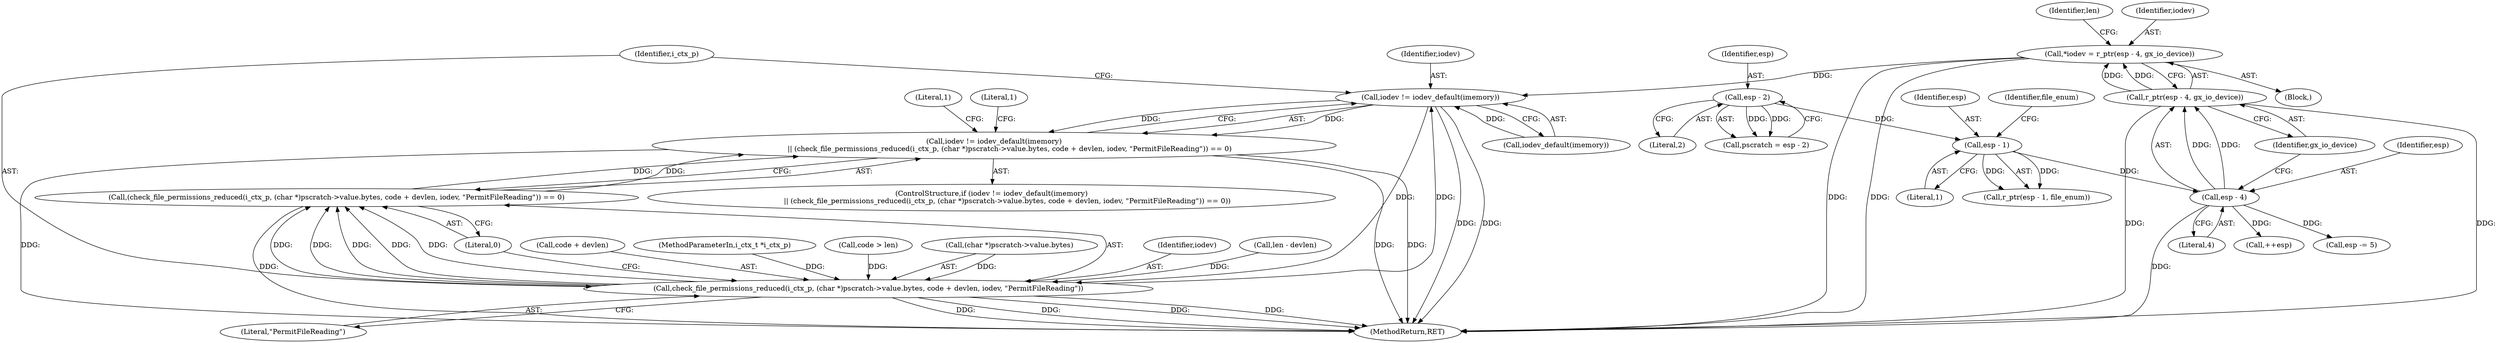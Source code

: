 digraph "1_ghostscript_2fc463d0efbd044a8232611f0898eeb12b72a970@pointer" {
"1000139" [label="(Call,*iodev = r_ptr(esp - 4, gx_io_device))"];
"1000141" [label="(Call,r_ptr(esp - 4, gx_io_device))"];
"1000142" [label="(Call,esp - 4)"];
"1000123" [label="(Call,esp - 1)"];
"1000116" [label="(Call,esp - 2)"];
"1000211" [label="(Call,iodev != iodev_default(imemory))"];
"1000210" [label="(Call,iodev != iodev_default(imemory)\n              || (check_file_permissions_reduced(i_ctx_p, (char *)pscratch->value.bytes, code + devlen, iodev, \"PermitFileReading\")) == 0)"];
"1000216" [label="(Call,check_file_permissions_reduced(i_ctx_p, (char *)pscratch->value.bytes, code + devlen, iodev, \"PermitFileReading\"))"];
"1000215" [label="(Call,(check_file_permissions_reduced(i_ctx_p, (char *)pscratch->value.bytes, code + devlen, iodev, \"PermitFileReading\")) == 0)"];
"1000126" [label="(Identifier,file_enum)"];
"1000228" [label="(Identifier,iodev)"];
"1000185" [label="(Call,len - devlen)"];
"1000211" [label="(Call,iodev != iodev_default(imemory))"];
"1000230" [label="(Literal,0)"];
"1000124" [label="(Identifier,esp)"];
"1000216" [label="(Call,check_file_permissions_reduced(i_ctx_p, (char *)pscratch->value.bytes, code + devlen, iodev, \"PermitFileReading\"))"];
"1000233" [label="(Literal,1)"];
"1000225" [label="(Call,code + devlen)"];
"1000148" [label="(Identifier,len)"];
"1000107" [label="(MethodParameterIn,i_ctx_t *i_ctx_p)"];
"1000114" [label="(Call,pscratch = esp - 2)"];
"1000145" [label="(Identifier,gx_io_device)"];
"1000218" [label="(Call,(char *)pscratch->value.bytes)"];
"1000140" [label="(Identifier,iodev)"];
"1000196" [label="(Call,esp -= 5)"];
"1000116" [label="(Call,esp - 2)"];
"1000122" [label="(Call,r_ptr(esp - 1, file_enum))"];
"1000215" [label="(Call,(check_file_permissions_reduced(i_ctx_p, (char *)pscratch->value.bytes, code + devlen, iodev, \"PermitFileReading\")) == 0)"];
"1000118" [label="(Literal,2)"];
"1000209" [label="(ControlStructure,if (iodev != iodev_default(imemory)\n              || (check_file_permissions_reduced(i_ctx_p, (char *)pscratch->value.bytes, code + devlen, iodev, \"PermitFileReading\")) == 0))"];
"1000212" [label="(Identifier,iodev)"];
"1000253" [label="(Literal,1)"];
"1000210" [label="(Call,iodev != iodev_default(imemory)\n              || (check_file_permissions_reduced(i_ctx_p, (char *)pscratch->value.bytes, code + devlen, iodev, \"PermitFileReading\")) == 0)"];
"1000144" [label="(Literal,4)"];
"1000142" [label="(Call,esp - 4)"];
"1000139" [label="(Call,*iodev = r_ptr(esp - 4, gx_io_device))"];
"1000117" [label="(Identifier,esp)"];
"1000229" [label="(Literal,\"PermitFileReading\")"];
"1000213" [label="(Call,iodev_default(imemory))"];
"1000217" [label="(Identifier,i_ctx_p)"];
"1000108" [label="(Block,)"];
"1000123" [label="(Call,esp - 1)"];
"1000141" [label="(Call,r_ptr(esp - 4, gx_io_device))"];
"1000246" [label="(Call,++esp)"];
"1000203" [label="(Call,code > len)"];
"1000254" [label="(MethodReturn,RET)"];
"1000143" [label="(Identifier,esp)"];
"1000125" [label="(Literal,1)"];
"1000139" -> "1000108"  [label="AST: "];
"1000139" -> "1000141"  [label="CFG: "];
"1000140" -> "1000139"  [label="AST: "];
"1000141" -> "1000139"  [label="AST: "];
"1000148" -> "1000139"  [label="CFG: "];
"1000139" -> "1000254"  [label="DDG: "];
"1000139" -> "1000254"  [label="DDG: "];
"1000141" -> "1000139"  [label="DDG: "];
"1000141" -> "1000139"  [label="DDG: "];
"1000139" -> "1000211"  [label="DDG: "];
"1000141" -> "1000145"  [label="CFG: "];
"1000142" -> "1000141"  [label="AST: "];
"1000145" -> "1000141"  [label="AST: "];
"1000141" -> "1000254"  [label="DDG: "];
"1000141" -> "1000254"  [label="DDG: "];
"1000142" -> "1000141"  [label="DDG: "];
"1000142" -> "1000141"  [label="DDG: "];
"1000142" -> "1000144"  [label="CFG: "];
"1000143" -> "1000142"  [label="AST: "];
"1000144" -> "1000142"  [label="AST: "];
"1000145" -> "1000142"  [label="CFG: "];
"1000142" -> "1000254"  [label="DDG: "];
"1000123" -> "1000142"  [label="DDG: "];
"1000142" -> "1000196"  [label="DDG: "];
"1000142" -> "1000246"  [label="DDG: "];
"1000123" -> "1000122"  [label="AST: "];
"1000123" -> "1000125"  [label="CFG: "];
"1000124" -> "1000123"  [label="AST: "];
"1000125" -> "1000123"  [label="AST: "];
"1000126" -> "1000123"  [label="CFG: "];
"1000123" -> "1000122"  [label="DDG: "];
"1000123" -> "1000122"  [label="DDG: "];
"1000116" -> "1000123"  [label="DDG: "];
"1000116" -> "1000114"  [label="AST: "];
"1000116" -> "1000118"  [label="CFG: "];
"1000117" -> "1000116"  [label="AST: "];
"1000118" -> "1000116"  [label="AST: "];
"1000114" -> "1000116"  [label="CFG: "];
"1000116" -> "1000114"  [label="DDG: "];
"1000116" -> "1000114"  [label="DDG: "];
"1000211" -> "1000210"  [label="AST: "];
"1000211" -> "1000213"  [label="CFG: "];
"1000212" -> "1000211"  [label="AST: "];
"1000213" -> "1000211"  [label="AST: "];
"1000217" -> "1000211"  [label="CFG: "];
"1000210" -> "1000211"  [label="CFG: "];
"1000211" -> "1000254"  [label="DDG: "];
"1000211" -> "1000254"  [label="DDG: "];
"1000211" -> "1000210"  [label="DDG: "];
"1000211" -> "1000210"  [label="DDG: "];
"1000216" -> "1000211"  [label="DDG: "];
"1000213" -> "1000211"  [label="DDG: "];
"1000211" -> "1000216"  [label="DDG: "];
"1000210" -> "1000209"  [label="AST: "];
"1000210" -> "1000215"  [label="CFG: "];
"1000215" -> "1000210"  [label="AST: "];
"1000253" -> "1000210"  [label="CFG: "];
"1000233" -> "1000210"  [label="CFG: "];
"1000210" -> "1000254"  [label="DDG: "];
"1000210" -> "1000254"  [label="DDG: "];
"1000210" -> "1000254"  [label="DDG: "];
"1000215" -> "1000210"  [label="DDG: "];
"1000215" -> "1000210"  [label="DDG: "];
"1000216" -> "1000215"  [label="AST: "];
"1000216" -> "1000229"  [label="CFG: "];
"1000217" -> "1000216"  [label="AST: "];
"1000218" -> "1000216"  [label="AST: "];
"1000225" -> "1000216"  [label="AST: "];
"1000228" -> "1000216"  [label="AST: "];
"1000229" -> "1000216"  [label="AST: "];
"1000230" -> "1000216"  [label="CFG: "];
"1000216" -> "1000254"  [label="DDG: "];
"1000216" -> "1000254"  [label="DDG: "];
"1000216" -> "1000254"  [label="DDG: "];
"1000216" -> "1000254"  [label="DDG: "];
"1000216" -> "1000215"  [label="DDG: "];
"1000216" -> "1000215"  [label="DDG: "];
"1000216" -> "1000215"  [label="DDG: "];
"1000216" -> "1000215"  [label="DDG: "];
"1000216" -> "1000215"  [label="DDG: "];
"1000107" -> "1000216"  [label="DDG: "];
"1000218" -> "1000216"  [label="DDG: "];
"1000203" -> "1000216"  [label="DDG: "];
"1000185" -> "1000216"  [label="DDG: "];
"1000215" -> "1000230"  [label="CFG: "];
"1000230" -> "1000215"  [label="AST: "];
"1000215" -> "1000254"  [label="DDG: "];
}
